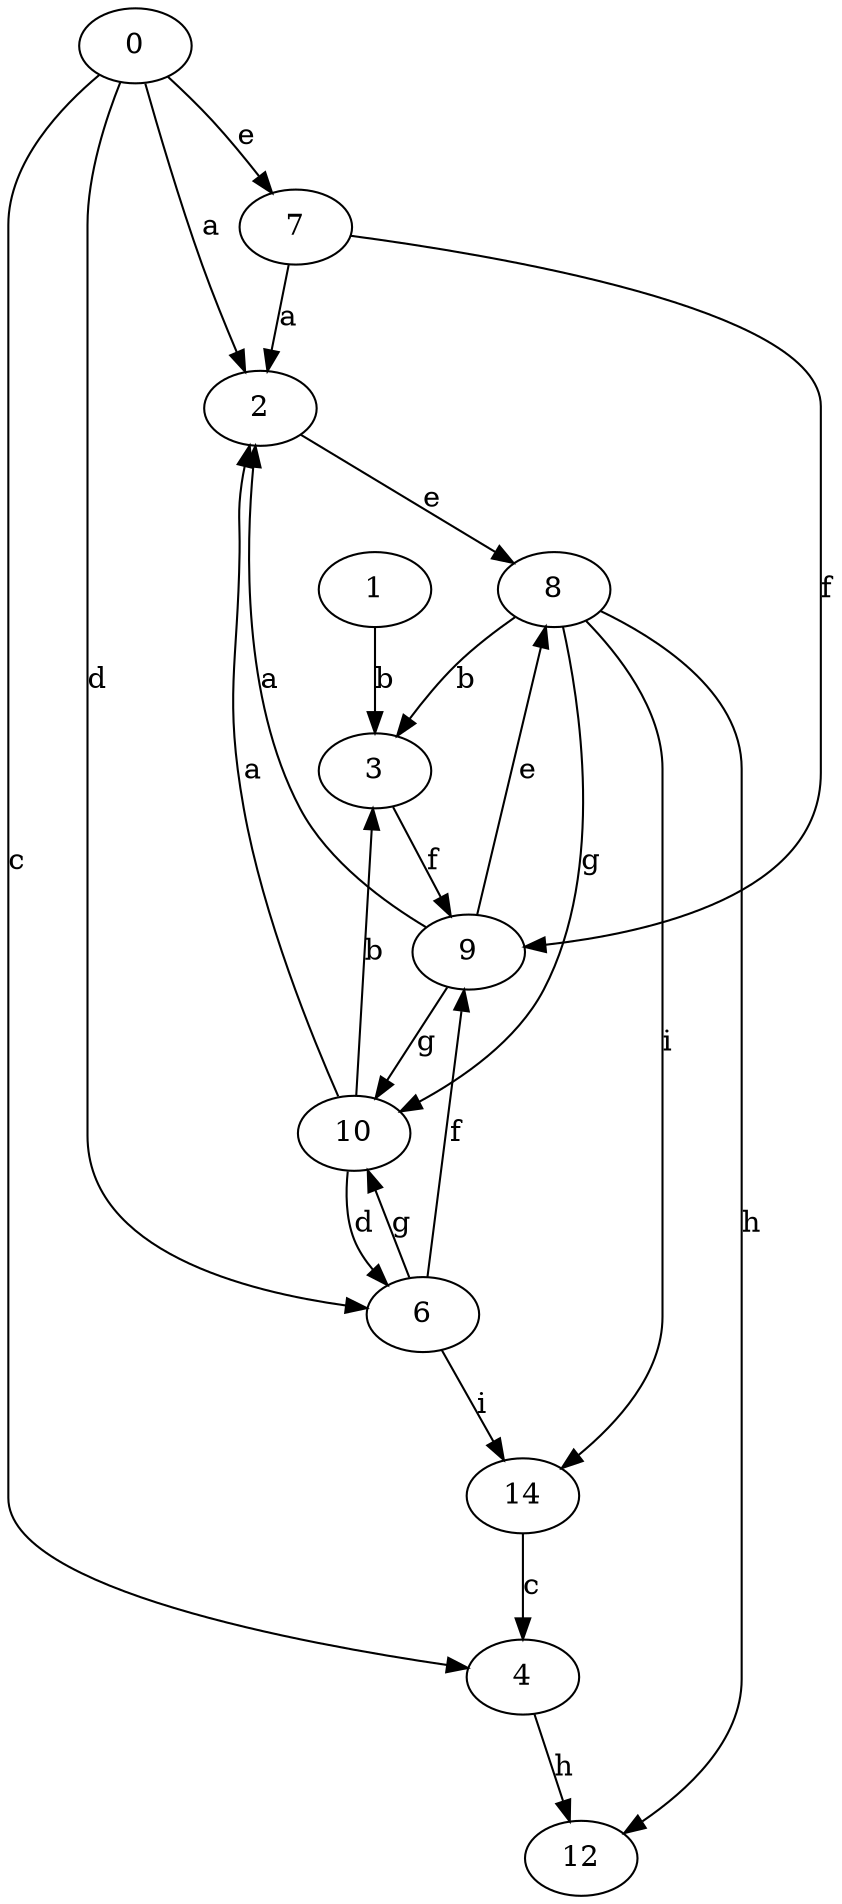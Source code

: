 strict digraph  {
2;
3;
0;
4;
6;
7;
8;
9;
10;
1;
12;
14;
2 -> 8  [label=e];
3 -> 9  [label=f];
0 -> 2  [label=a];
0 -> 4  [label=c];
0 -> 6  [label=d];
0 -> 7  [label=e];
4 -> 12  [label=h];
6 -> 9  [label=f];
6 -> 10  [label=g];
6 -> 14  [label=i];
7 -> 2  [label=a];
7 -> 9  [label=f];
8 -> 3  [label=b];
8 -> 10  [label=g];
8 -> 12  [label=h];
8 -> 14  [label=i];
9 -> 2  [label=a];
9 -> 8  [label=e];
9 -> 10  [label=g];
10 -> 2  [label=a];
10 -> 3  [label=b];
10 -> 6  [label=d];
1 -> 3  [label=b];
14 -> 4  [label=c];
}
